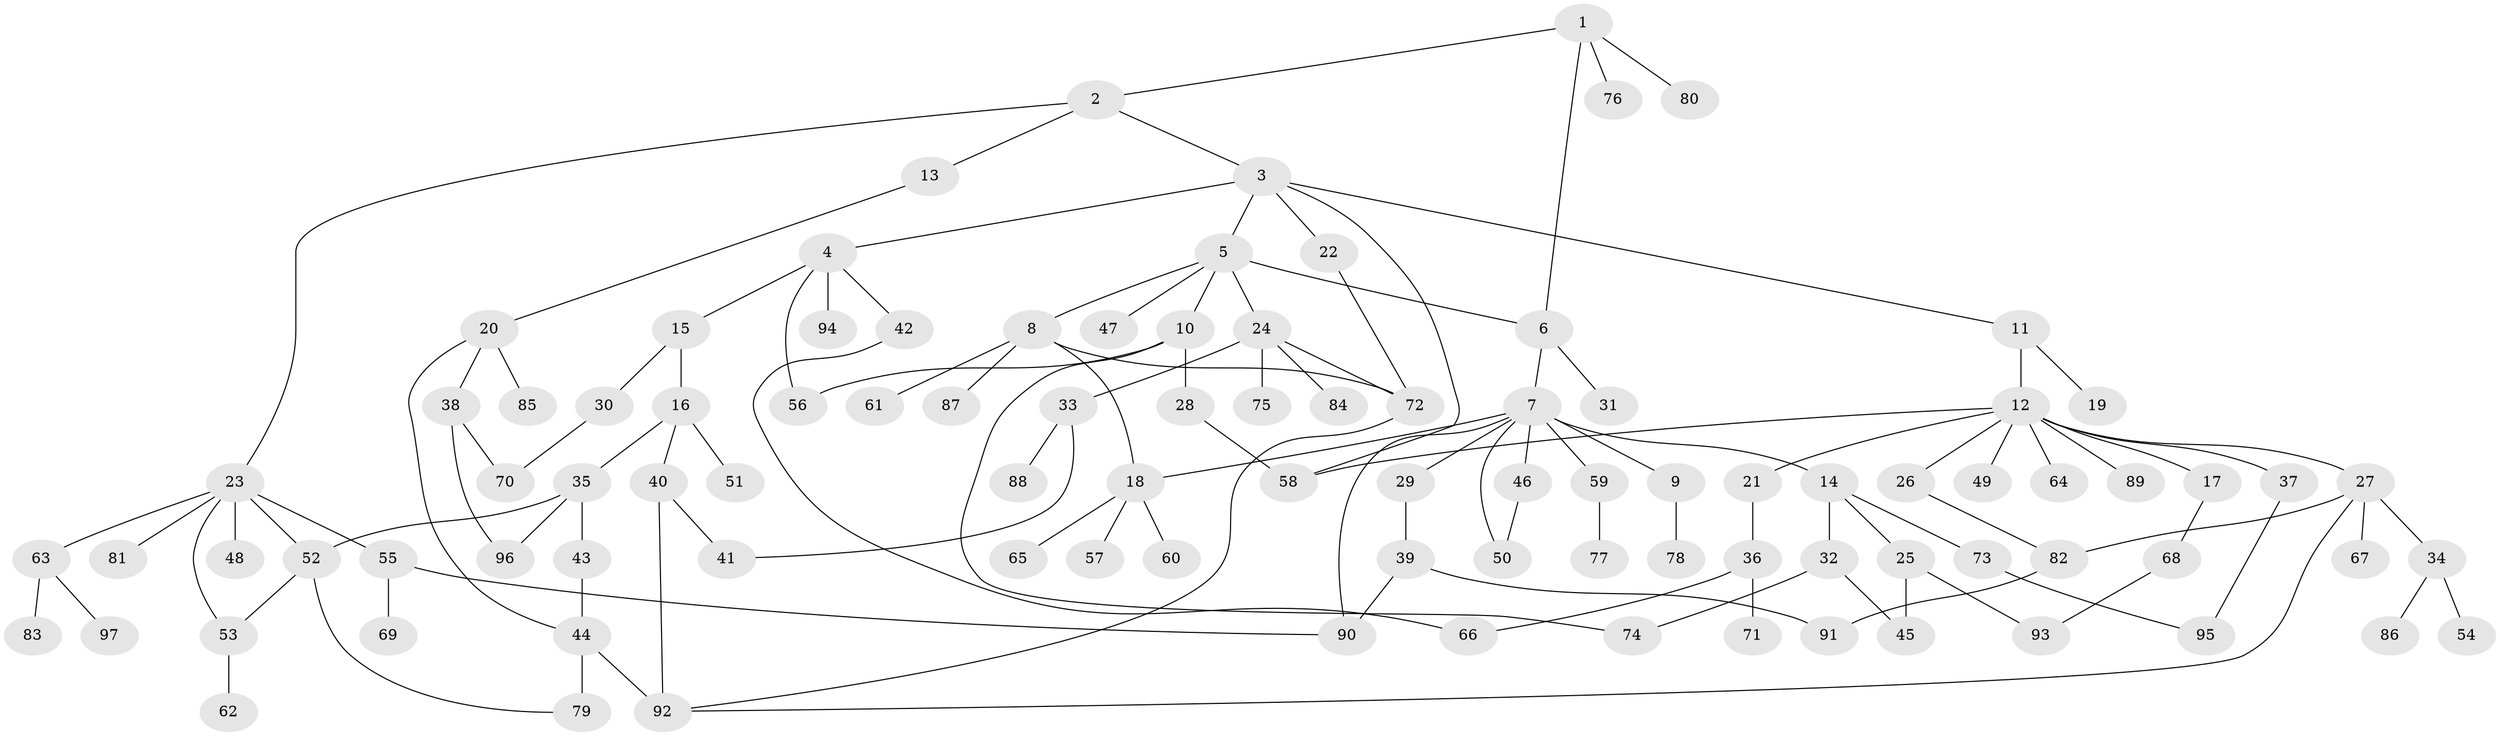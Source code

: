 // coarse degree distribution, {6: 0.04411764705882353, 8: 0.014705882352941176, 5: 0.029411764705882353, 9: 0.04411764705882353, 4: 0.10294117647058823, 1: 0.36764705882352944, 3: 0.1323529411764706, 2: 0.25, 7: 0.014705882352941176}
// Generated by graph-tools (version 1.1) at 2025/41/03/06/25 10:41:29]
// undirected, 97 vertices, 123 edges
graph export_dot {
graph [start="1"]
  node [color=gray90,style=filled];
  1;
  2;
  3;
  4;
  5;
  6;
  7;
  8;
  9;
  10;
  11;
  12;
  13;
  14;
  15;
  16;
  17;
  18;
  19;
  20;
  21;
  22;
  23;
  24;
  25;
  26;
  27;
  28;
  29;
  30;
  31;
  32;
  33;
  34;
  35;
  36;
  37;
  38;
  39;
  40;
  41;
  42;
  43;
  44;
  45;
  46;
  47;
  48;
  49;
  50;
  51;
  52;
  53;
  54;
  55;
  56;
  57;
  58;
  59;
  60;
  61;
  62;
  63;
  64;
  65;
  66;
  67;
  68;
  69;
  70;
  71;
  72;
  73;
  74;
  75;
  76;
  77;
  78;
  79;
  80;
  81;
  82;
  83;
  84;
  85;
  86;
  87;
  88;
  89;
  90;
  91;
  92;
  93;
  94;
  95;
  96;
  97;
  1 -- 2;
  1 -- 6;
  1 -- 76;
  1 -- 80;
  2 -- 3;
  2 -- 13;
  2 -- 23;
  3 -- 4;
  3 -- 5;
  3 -- 11;
  3 -- 22;
  3 -- 58;
  4 -- 15;
  4 -- 42;
  4 -- 56;
  4 -- 94;
  5 -- 8;
  5 -- 10;
  5 -- 24;
  5 -- 47;
  5 -- 6;
  6 -- 7;
  6 -- 31;
  7 -- 9;
  7 -- 14;
  7 -- 29;
  7 -- 46;
  7 -- 50;
  7 -- 59;
  7 -- 90;
  7 -- 18;
  8 -- 18;
  8 -- 61;
  8 -- 87;
  8 -- 72;
  9 -- 78;
  10 -- 28;
  10 -- 56;
  10 -- 74;
  11 -- 12;
  11 -- 19;
  12 -- 17;
  12 -- 21;
  12 -- 26;
  12 -- 27;
  12 -- 37;
  12 -- 49;
  12 -- 64;
  12 -- 89;
  12 -- 58;
  13 -- 20;
  14 -- 25;
  14 -- 32;
  14 -- 73;
  15 -- 16;
  15 -- 30;
  16 -- 35;
  16 -- 40;
  16 -- 51;
  17 -- 68;
  18 -- 57;
  18 -- 60;
  18 -- 65;
  20 -- 38;
  20 -- 85;
  20 -- 44;
  21 -- 36;
  22 -- 72;
  23 -- 48;
  23 -- 52;
  23 -- 53;
  23 -- 55;
  23 -- 63;
  23 -- 81;
  24 -- 33;
  24 -- 72;
  24 -- 75;
  24 -- 84;
  25 -- 45;
  25 -- 93;
  26 -- 82;
  27 -- 34;
  27 -- 67;
  27 -- 82;
  27 -- 92;
  28 -- 58;
  29 -- 39;
  30 -- 70;
  32 -- 45;
  32 -- 74;
  33 -- 88;
  33 -- 41;
  34 -- 54;
  34 -- 86;
  35 -- 43;
  35 -- 96;
  35 -- 52;
  36 -- 66;
  36 -- 71;
  37 -- 95;
  38 -- 96;
  38 -- 70;
  39 -- 91;
  39 -- 90;
  40 -- 41;
  40 -- 92;
  42 -- 66;
  43 -- 44;
  44 -- 92;
  44 -- 79;
  46 -- 50;
  52 -- 79;
  52 -- 53;
  53 -- 62;
  55 -- 69;
  55 -- 90;
  59 -- 77;
  63 -- 83;
  63 -- 97;
  68 -- 93;
  72 -- 92;
  73 -- 95;
  82 -- 91;
}
